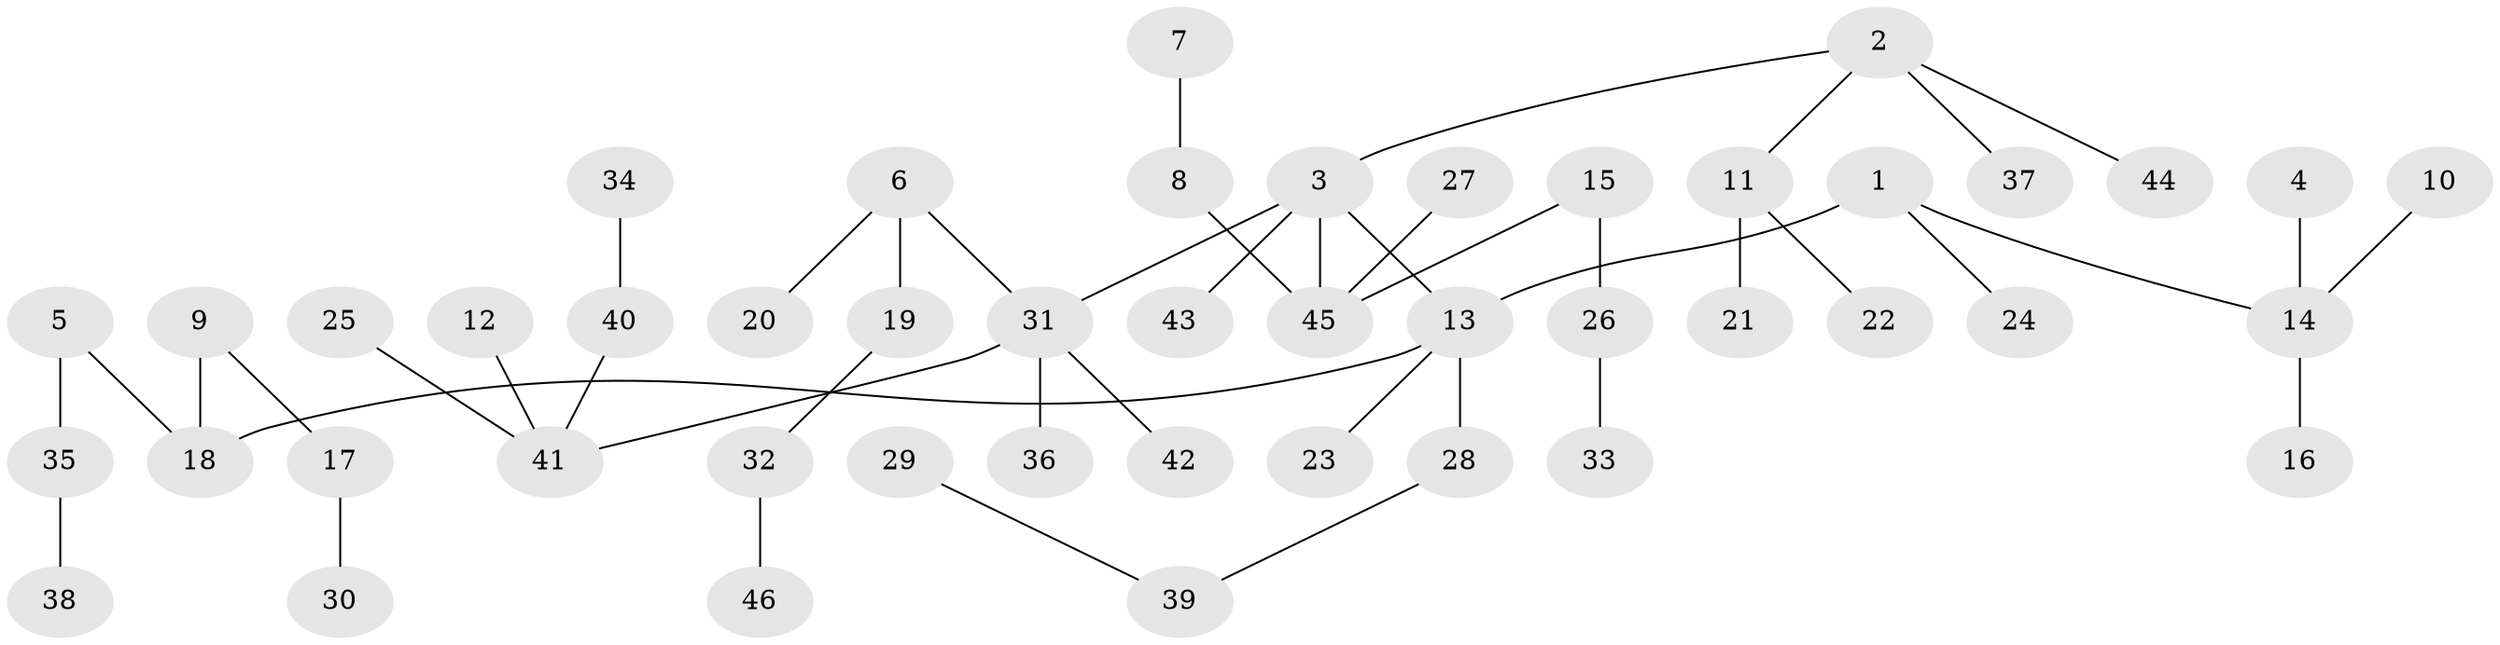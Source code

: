// original degree distribution, {6: 0.039473684210526314, 5: 0.039473684210526314, 2: 0.21052631578947367, 4: 0.039473684210526314, 3: 0.14473684210526316, 1: 0.5263157894736842}
// Generated by graph-tools (version 1.1) at 2025/37/03/04/25 23:37:18]
// undirected, 46 vertices, 45 edges
graph export_dot {
  node [color=gray90,style=filled];
  1;
  2;
  3;
  4;
  5;
  6;
  7;
  8;
  9;
  10;
  11;
  12;
  13;
  14;
  15;
  16;
  17;
  18;
  19;
  20;
  21;
  22;
  23;
  24;
  25;
  26;
  27;
  28;
  29;
  30;
  31;
  32;
  33;
  34;
  35;
  36;
  37;
  38;
  39;
  40;
  41;
  42;
  43;
  44;
  45;
  46;
  1 -- 13 [weight=1.0];
  1 -- 14 [weight=1.0];
  1 -- 24 [weight=1.0];
  2 -- 3 [weight=1.0];
  2 -- 11 [weight=1.0];
  2 -- 37 [weight=1.0];
  2 -- 44 [weight=1.0];
  3 -- 13 [weight=1.0];
  3 -- 31 [weight=1.0];
  3 -- 43 [weight=1.0];
  3 -- 45 [weight=1.0];
  4 -- 14 [weight=1.0];
  5 -- 18 [weight=1.0];
  5 -- 35 [weight=1.0];
  6 -- 19 [weight=1.0];
  6 -- 20 [weight=1.0];
  6 -- 31 [weight=1.0];
  7 -- 8 [weight=1.0];
  8 -- 45 [weight=1.0];
  9 -- 17 [weight=1.0];
  9 -- 18 [weight=1.0];
  10 -- 14 [weight=1.0];
  11 -- 21 [weight=1.0];
  11 -- 22 [weight=1.0];
  12 -- 41 [weight=1.0];
  13 -- 18 [weight=1.0];
  13 -- 23 [weight=1.0];
  13 -- 28 [weight=1.0];
  14 -- 16 [weight=1.0];
  15 -- 26 [weight=1.0];
  15 -- 45 [weight=1.0];
  17 -- 30 [weight=1.0];
  19 -- 32 [weight=1.0];
  25 -- 41 [weight=1.0];
  26 -- 33 [weight=1.0];
  27 -- 45 [weight=1.0];
  28 -- 39 [weight=1.0];
  29 -- 39 [weight=1.0];
  31 -- 36 [weight=1.0];
  31 -- 41 [weight=1.0];
  31 -- 42 [weight=1.0];
  32 -- 46 [weight=1.0];
  34 -- 40 [weight=1.0];
  35 -- 38 [weight=1.0];
  40 -- 41 [weight=1.0];
}
